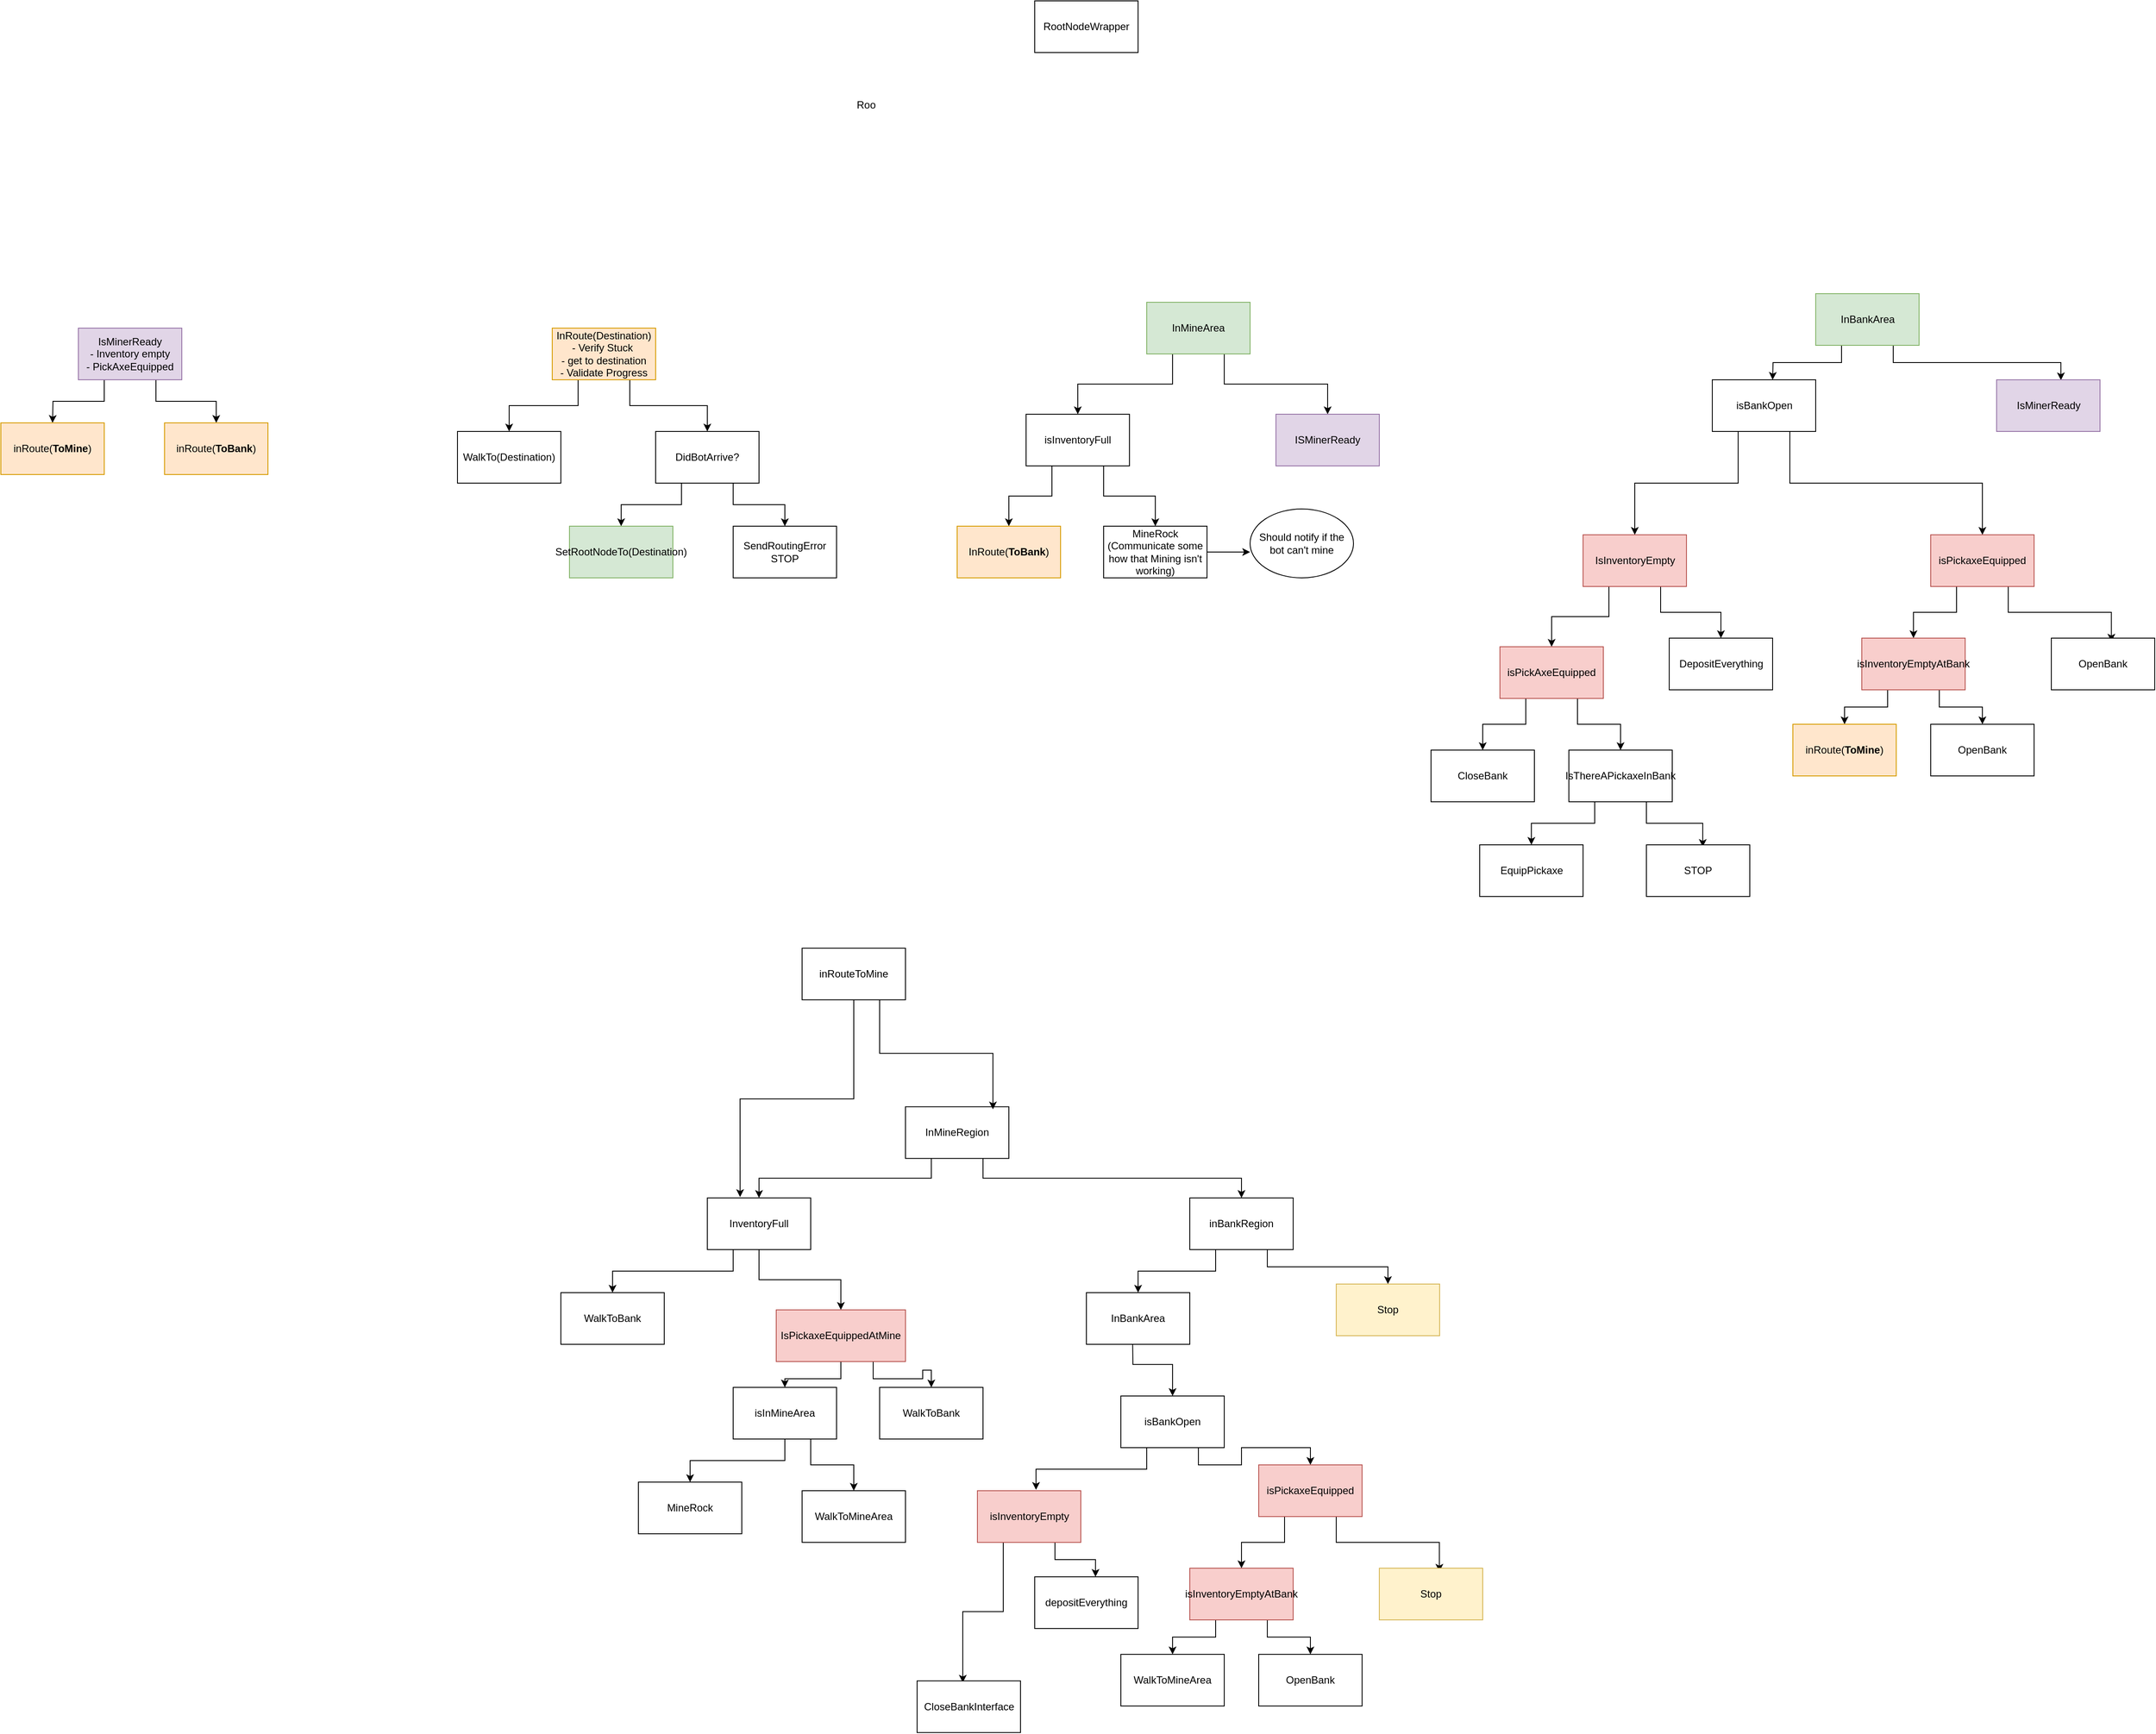 <mxfile version="13.0.3" type="device"><diagram id="C5RBs43oDa-KdzZeNtuy" name="Page-1"><mxGraphModel dx="3085" dy="2145" grid="1" gridSize="10" guides="1" tooltips="1" connect="1" arrows="1" fold="1" page="1" pageScale="1" pageWidth="827" pageHeight="1169" math="0" shadow="0"><root><mxCell id="WIyWlLk6GJQsqaUBKTNV-0"/><mxCell id="WIyWlLk6GJQsqaUBKTNV-1" parent="WIyWlLk6GJQsqaUBKTNV-0"/><mxCell id="Ype2Tg7mLkCZBlsPt6c6-2" style="edgeStyle=orthogonalEdgeStyle;rounded=0;orthogonalLoop=1;jettySize=auto;html=1;entryX=0.5;entryY=0;entryDx=0;entryDy=0;exitX=0.25;exitY=1;exitDx=0;exitDy=0;" parent="WIyWlLk6GJQsqaUBKTNV-1" source="Ype2Tg7mLkCZBlsPt6c6-0" target="Ype2Tg7mLkCZBlsPt6c6-1" edge="1"><mxGeometry relative="1" as="geometry"><mxPoint x="60" y="220" as="sourcePoint"/></mxGeometry></mxCell><mxCell id="Ype2Tg7mLkCZBlsPt6c6-10" style="edgeStyle=orthogonalEdgeStyle;rounded=0;orthogonalLoop=1;jettySize=auto;html=1;exitX=0.75;exitY=1;exitDx=0;exitDy=0;" parent="WIyWlLk6GJQsqaUBKTNV-1" source="Ype2Tg7mLkCZBlsPt6c6-0" target="Ype2Tg7mLkCZBlsPt6c6-9" edge="1"><mxGeometry relative="1" as="geometry"><mxPoint x="-60" y="230" as="sourcePoint"/></mxGeometry></mxCell><mxCell id="Ype2Tg7mLkCZBlsPt6c6-0" value="InMineRegion" style="rounded=0;whiteSpace=wrap;html=1;" parent="WIyWlLk6GJQsqaUBKTNV-1" vertex="1"><mxGeometry x="-160" y="144.17" width="120" height="60" as="geometry"/></mxCell><mxCell id="Ype2Tg7mLkCZBlsPt6c6-4" style="edgeStyle=orthogonalEdgeStyle;rounded=0;orthogonalLoop=1;jettySize=auto;html=1;exitX=0.5;exitY=1;exitDx=0;exitDy=0;entryX=0.5;entryY=0;entryDx=0;entryDy=0;" parent="WIyWlLk6GJQsqaUBKTNV-1" source="Ype2Tg7mLkCZBlsPt6c6-1" target="Ype2Tg7mLkCZBlsPt6c6-3" edge="1"><mxGeometry relative="1" as="geometry"/></mxCell><mxCell id="Ype2Tg7mLkCZBlsPt6c6-18" style="edgeStyle=orthogonalEdgeStyle;rounded=0;orthogonalLoop=1;jettySize=auto;html=1;exitX=0.25;exitY=1;exitDx=0;exitDy=0;entryX=0.5;entryY=0;entryDx=0;entryDy=0;" parent="WIyWlLk6GJQsqaUBKTNV-1" source="Ype2Tg7mLkCZBlsPt6c6-1" target="Ype2Tg7mLkCZBlsPt6c6-17" edge="1"><mxGeometry relative="1" as="geometry"/></mxCell><mxCell id="Ype2Tg7mLkCZBlsPt6c6-1" value="InventoryFull" style="rounded=0;whiteSpace=wrap;html=1;" parent="WIyWlLk6GJQsqaUBKTNV-1" vertex="1"><mxGeometry x="-390" y="250" width="120" height="60" as="geometry"/></mxCell><mxCell id="Ype2Tg7mLkCZBlsPt6c6-8" style="edgeStyle=orthogonalEdgeStyle;rounded=0;orthogonalLoop=1;jettySize=auto;html=1;exitX=0.5;exitY=1;exitDx=0;exitDy=0;entryX=0.5;entryY=0;entryDx=0;entryDy=0;" parent="WIyWlLk6GJQsqaUBKTNV-1" source="Ype2Tg7mLkCZBlsPt6c6-3" target="Ype2Tg7mLkCZBlsPt6c6-7" edge="1"><mxGeometry relative="1" as="geometry"/></mxCell><mxCell id="Ype2Tg7mLkCZBlsPt6c6-16" style="edgeStyle=orthogonalEdgeStyle;rounded=0;orthogonalLoop=1;jettySize=auto;html=1;exitX=0.75;exitY=1;exitDx=0;exitDy=0;entryX=0.5;entryY=0;entryDx=0;entryDy=0;" parent="WIyWlLk6GJQsqaUBKTNV-1" source="Ype2Tg7mLkCZBlsPt6c6-3" target="Ype2Tg7mLkCZBlsPt6c6-15" edge="1"><mxGeometry relative="1" as="geometry"/></mxCell><mxCell id="Ype2Tg7mLkCZBlsPt6c6-3" value="IsPickaxeEquippedAtMine" style="rounded=0;whiteSpace=wrap;html=1;fillColor=#f8cecc;strokeColor=#b85450;" parent="WIyWlLk6GJQsqaUBKTNV-1" vertex="1"><mxGeometry x="-310" y="380" width="150" height="60" as="geometry"/></mxCell><mxCell id="Ype2Tg7mLkCZBlsPt6c6-20" style="edgeStyle=orthogonalEdgeStyle;rounded=0;orthogonalLoop=1;jettySize=auto;html=1;exitX=0.5;exitY=1;exitDx=0;exitDy=0;entryX=0.5;entryY=0;entryDx=0;entryDy=0;" parent="WIyWlLk6GJQsqaUBKTNV-1" source="Ype2Tg7mLkCZBlsPt6c6-7" target="Ype2Tg7mLkCZBlsPt6c6-19" edge="1"><mxGeometry relative="1" as="geometry"/></mxCell><mxCell id="Ype2Tg7mLkCZBlsPt6c6-22" style="edgeStyle=orthogonalEdgeStyle;rounded=0;orthogonalLoop=1;jettySize=auto;html=1;exitX=0.75;exitY=1;exitDx=0;exitDy=0;entryX=0.5;entryY=0;entryDx=0;entryDy=0;" parent="WIyWlLk6GJQsqaUBKTNV-1" source="Ype2Tg7mLkCZBlsPt6c6-7" target="Ype2Tg7mLkCZBlsPt6c6-21" edge="1"><mxGeometry relative="1" as="geometry"/></mxCell><mxCell id="Ype2Tg7mLkCZBlsPt6c6-7" value="isInMineArea" style="rounded=0;whiteSpace=wrap;html=1;" parent="WIyWlLk6GJQsqaUBKTNV-1" vertex="1"><mxGeometry x="-360" y="470" width="120" height="60" as="geometry"/></mxCell><mxCell id="Ype2Tg7mLkCZBlsPt6c6-13" style="edgeStyle=orthogonalEdgeStyle;rounded=0;orthogonalLoop=1;jettySize=auto;html=1;exitX=0.25;exitY=1;exitDx=0;exitDy=0;entryX=0.5;entryY=0;entryDx=0;entryDy=0;" parent="WIyWlLk6GJQsqaUBKTNV-1" source="Ype2Tg7mLkCZBlsPt6c6-9" target="Rw1DG3v9Nga6xq2zGFtu-0" edge="1"><mxGeometry relative="1" as="geometry"/></mxCell><mxCell id="Ype2Tg7mLkCZBlsPt6c6-23" style="edgeStyle=orthogonalEdgeStyle;rounded=0;orthogonalLoop=1;jettySize=auto;html=1;exitX=0.75;exitY=1;exitDx=0;exitDy=0;entryX=0.5;entryY=0;entryDx=0;entryDy=0;" parent="WIyWlLk6GJQsqaUBKTNV-1" source="Ype2Tg7mLkCZBlsPt6c6-9" target="Ype2Tg7mLkCZBlsPt6c6-14" edge="1"><mxGeometry relative="1" as="geometry"/></mxCell><mxCell id="Ype2Tg7mLkCZBlsPt6c6-9" value="inBankRegion" style="rounded=0;whiteSpace=wrap;html=1;" parent="WIyWlLk6GJQsqaUBKTNV-1" vertex="1"><mxGeometry x="170" y="250" width="120" height="60" as="geometry"/></mxCell><mxCell id="Ype2Tg7mLkCZBlsPt6c6-25" style="edgeStyle=orthogonalEdgeStyle;rounded=0;orthogonalLoop=1;jettySize=auto;html=1;exitX=0.75;exitY=1;exitDx=0;exitDy=0;entryX=0.5;entryY=0;entryDx=0;entryDy=0;" parent="WIyWlLk6GJQsqaUBKTNV-1" source="Ype2Tg7mLkCZBlsPt6c6-12" target="Ype2Tg7mLkCZBlsPt6c6-24" edge="1"><mxGeometry relative="1" as="geometry"><mxPoint x="160" y="510" as="sourcePoint"/></mxGeometry></mxCell><mxCell id="Ype2Tg7mLkCZBlsPt6c6-35" style="edgeStyle=orthogonalEdgeStyle;rounded=0;orthogonalLoop=1;jettySize=auto;html=1;exitX=0.25;exitY=1;exitDx=0;exitDy=0;entryX=0.567;entryY=-0.017;entryDx=0;entryDy=0;entryPerimeter=0;" parent="WIyWlLk6GJQsqaUBKTNV-1" source="Ype2Tg7mLkCZBlsPt6c6-12" target="Ype2Tg7mLkCZBlsPt6c6-34" edge="1"><mxGeometry relative="1" as="geometry"/></mxCell><mxCell id="Ype2Tg7mLkCZBlsPt6c6-12" value="isBankOpen" style="rounded=0;whiteSpace=wrap;html=1;" parent="WIyWlLk6GJQsqaUBKTNV-1" vertex="1"><mxGeometry x="90" y="480" width="120" height="60" as="geometry"/></mxCell><mxCell id="Ype2Tg7mLkCZBlsPt6c6-14" value="Stop" style="rounded=0;whiteSpace=wrap;html=1;fillColor=#fff2cc;strokeColor=#d6b656;" parent="WIyWlLk6GJQsqaUBKTNV-1" vertex="1"><mxGeometry x="340" y="350" width="120" height="60" as="geometry"/></mxCell><mxCell id="Ype2Tg7mLkCZBlsPt6c6-15" value="WalkToBank" style="rounded=0;whiteSpace=wrap;html=1;" parent="WIyWlLk6GJQsqaUBKTNV-1" vertex="1"><mxGeometry x="-190" y="470" width="120" height="60" as="geometry"/></mxCell><mxCell id="Ype2Tg7mLkCZBlsPt6c6-17" value="WalkToBank" style="rounded=0;whiteSpace=wrap;html=1;" parent="WIyWlLk6GJQsqaUBKTNV-1" vertex="1"><mxGeometry x="-560" y="360" width="120" height="60" as="geometry"/></mxCell><mxCell id="Ype2Tg7mLkCZBlsPt6c6-19" value="MineRock" style="rounded=0;whiteSpace=wrap;html=1;" parent="WIyWlLk6GJQsqaUBKTNV-1" vertex="1"><mxGeometry x="-470" y="580" width="120" height="60" as="geometry"/></mxCell><mxCell id="Ype2Tg7mLkCZBlsPt6c6-21" value="WalkToMineArea" style="rounded=0;whiteSpace=wrap;html=1;" parent="WIyWlLk6GJQsqaUBKTNV-1" vertex="1"><mxGeometry x="-280" y="590" width="120" height="60" as="geometry"/></mxCell><mxCell id="Ype2Tg7mLkCZBlsPt6c6-27" style="edgeStyle=orthogonalEdgeStyle;rounded=0;orthogonalLoop=1;jettySize=auto;html=1;exitX=0.75;exitY=1;exitDx=0;exitDy=0;entryX=0.581;entryY=0.067;entryDx=0;entryDy=0;entryPerimeter=0;" parent="WIyWlLk6GJQsqaUBKTNV-1" source="Ype2Tg7mLkCZBlsPt6c6-24" target="Ype2Tg7mLkCZBlsPt6c6-26" edge="1"><mxGeometry relative="1" as="geometry"><mxPoint x="450" y="680" as="targetPoint"/></mxGeometry></mxCell><mxCell id="Ype2Tg7mLkCZBlsPt6c6-29" style="edgeStyle=orthogonalEdgeStyle;rounded=0;orthogonalLoop=1;jettySize=auto;html=1;exitX=0.25;exitY=1;exitDx=0;exitDy=0;entryX=0.5;entryY=0;entryDx=0;entryDy=0;" parent="WIyWlLk6GJQsqaUBKTNV-1" source="Ype2Tg7mLkCZBlsPt6c6-24" target="Ype2Tg7mLkCZBlsPt6c6-28" edge="1"><mxGeometry relative="1" as="geometry"/></mxCell><mxCell id="Ype2Tg7mLkCZBlsPt6c6-24" value="isPickaxeEquipped" style="rounded=0;whiteSpace=wrap;html=1;fillColor=#f8cecc;strokeColor=#b85450;" parent="WIyWlLk6GJQsqaUBKTNV-1" vertex="1"><mxGeometry x="250" y="560" width="120" height="60" as="geometry"/></mxCell><mxCell id="Ype2Tg7mLkCZBlsPt6c6-26" value="Stop" style="rounded=0;whiteSpace=wrap;html=1;fillColor=#fff2cc;strokeColor=#d6b656;" parent="WIyWlLk6GJQsqaUBKTNV-1" vertex="1"><mxGeometry x="390" y="680" width="120" height="60" as="geometry"/></mxCell><mxCell id="Ype2Tg7mLkCZBlsPt6c6-32" style="edgeStyle=orthogonalEdgeStyle;rounded=0;orthogonalLoop=1;jettySize=auto;html=1;exitX=0.25;exitY=1;exitDx=0;exitDy=0;entryX=0.5;entryY=0;entryDx=0;entryDy=0;" parent="WIyWlLk6GJQsqaUBKTNV-1" source="Ype2Tg7mLkCZBlsPt6c6-28" target="Ype2Tg7mLkCZBlsPt6c6-31" edge="1"><mxGeometry relative="1" as="geometry"/></mxCell><mxCell id="Ype2Tg7mLkCZBlsPt6c6-33" style="edgeStyle=orthogonalEdgeStyle;rounded=0;orthogonalLoop=1;jettySize=auto;html=1;exitX=0.75;exitY=1;exitDx=0;exitDy=0;entryX=0.5;entryY=0;entryDx=0;entryDy=0;" parent="WIyWlLk6GJQsqaUBKTNV-1" source="Ype2Tg7mLkCZBlsPt6c6-28" target="Ype2Tg7mLkCZBlsPt6c6-30" edge="1"><mxGeometry relative="1" as="geometry"/></mxCell><mxCell id="Ype2Tg7mLkCZBlsPt6c6-28" value="isInventoryEmptyAtBank" style="rounded=0;whiteSpace=wrap;html=1;fillColor=#f8cecc;strokeColor=#b85450;" parent="WIyWlLk6GJQsqaUBKTNV-1" vertex="1"><mxGeometry x="170" y="680" width="120" height="60" as="geometry"/></mxCell><mxCell id="Ype2Tg7mLkCZBlsPt6c6-30" value="OpenBank" style="rounded=0;whiteSpace=wrap;html=1;" parent="WIyWlLk6GJQsqaUBKTNV-1" vertex="1"><mxGeometry x="250" y="780" width="120" height="60" as="geometry"/></mxCell><mxCell id="Ype2Tg7mLkCZBlsPt6c6-31" value="WalkToMineArea" style="rounded=0;whiteSpace=wrap;html=1;" parent="WIyWlLk6GJQsqaUBKTNV-1" vertex="1"><mxGeometry x="90" y="780" width="120" height="60" as="geometry"/></mxCell><mxCell id="Ype2Tg7mLkCZBlsPt6c6-38" style="edgeStyle=orthogonalEdgeStyle;rounded=0;orthogonalLoop=1;jettySize=auto;html=1;exitX=0.75;exitY=1;exitDx=0;exitDy=0;entryX=0.588;entryY=0;entryDx=0;entryDy=0;entryPerimeter=0;" parent="WIyWlLk6GJQsqaUBKTNV-1" source="Ype2Tg7mLkCZBlsPt6c6-34" target="Ype2Tg7mLkCZBlsPt6c6-36" edge="1"><mxGeometry relative="1" as="geometry"/></mxCell><mxCell id="Ype2Tg7mLkCZBlsPt6c6-39" style="edgeStyle=orthogonalEdgeStyle;rounded=0;orthogonalLoop=1;jettySize=auto;html=1;entryX=0.442;entryY=0.033;entryDx=0;entryDy=0;entryPerimeter=0;exitX=0.25;exitY=1;exitDx=0;exitDy=0;" parent="WIyWlLk6GJQsqaUBKTNV-1" source="Ype2Tg7mLkCZBlsPt6c6-34" target="Ype2Tg7mLkCZBlsPt6c6-37" edge="1"><mxGeometry relative="1" as="geometry"><mxPoint x="-76.5" y="805.83" as="targetPoint"/><mxPoint x="13.5" y="765.83" as="sourcePoint"/></mxGeometry></mxCell><mxCell id="Ype2Tg7mLkCZBlsPt6c6-34" value="isInventoryEmpty" style="rounded=0;whiteSpace=wrap;html=1;fillColor=#f8cecc;strokeColor=#b85450;" parent="WIyWlLk6GJQsqaUBKTNV-1" vertex="1"><mxGeometry x="-76.5" y="590" width="120" height="60" as="geometry"/></mxCell><mxCell id="Ype2Tg7mLkCZBlsPt6c6-36" value="depositEverything" style="rounded=0;whiteSpace=wrap;html=1;" parent="WIyWlLk6GJQsqaUBKTNV-1" vertex="1"><mxGeometry x="-10" y="690" width="120" height="60" as="geometry"/></mxCell><mxCell id="Ype2Tg7mLkCZBlsPt6c6-37" value="CloseBankInterface" style="rounded=0;whiteSpace=wrap;html=1;" parent="WIyWlLk6GJQsqaUBKTNV-1" vertex="1"><mxGeometry x="-146.5" y="810.83" width="120" height="60" as="geometry"/></mxCell><mxCell id="Ype2Tg7mLkCZBlsPt6c6-40" style="edgeStyle=orthogonalEdgeStyle;rounded=0;orthogonalLoop=1;jettySize=auto;html=1;exitX=0.5;exitY=1;exitDx=0;exitDy=0;" parent="WIyWlLk6GJQsqaUBKTNV-1" source="Ype2Tg7mLkCZBlsPt6c6-30" target="Ype2Tg7mLkCZBlsPt6c6-30" edge="1"><mxGeometry relative="1" as="geometry"/></mxCell><mxCell id="Rw1DG3v9Nga6xq2zGFtu-1" style="edgeStyle=orthogonalEdgeStyle;rounded=0;orthogonalLoop=1;jettySize=auto;html=1;entryX=0.5;entryY=0;entryDx=0;entryDy=0;" edge="1" parent="WIyWlLk6GJQsqaUBKTNV-1" target="Ype2Tg7mLkCZBlsPt6c6-12"><mxGeometry relative="1" as="geometry"><mxPoint x="103.5" y="405.83" as="sourcePoint"/></mxGeometry></mxCell><mxCell id="Rw1DG3v9Nga6xq2zGFtu-0" value="InBankArea" style="rounded=0;whiteSpace=wrap;html=1;" vertex="1" parent="WIyWlLk6GJQsqaUBKTNV-1"><mxGeometry x="50" y="360" width="120" height="60" as="geometry"/></mxCell><mxCell id="Rw1DG3v9Nga6xq2zGFtu-3" style="edgeStyle=orthogonalEdgeStyle;rounded=0;orthogonalLoop=1;jettySize=auto;html=1;exitX=0.5;exitY=1;exitDx=0;exitDy=0;entryX=0.317;entryY=-0.017;entryDx=0;entryDy=0;entryPerimeter=0;" edge="1" parent="WIyWlLk6GJQsqaUBKTNV-1" source="Rw1DG3v9Nga6xq2zGFtu-2" target="Ype2Tg7mLkCZBlsPt6c6-1"><mxGeometry relative="1" as="geometry"/></mxCell><mxCell id="Rw1DG3v9Nga6xq2zGFtu-5" style="edgeStyle=orthogonalEdgeStyle;rounded=0;orthogonalLoop=1;jettySize=auto;html=1;exitX=0.75;exitY=1;exitDx=0;exitDy=0;entryX=0.846;entryY=0.05;entryDx=0;entryDy=0;entryPerimeter=0;" edge="1" parent="WIyWlLk6GJQsqaUBKTNV-1" source="Rw1DG3v9Nga6xq2zGFtu-2" target="Ype2Tg7mLkCZBlsPt6c6-0"><mxGeometry relative="1" as="geometry"/></mxCell><mxCell id="Rw1DG3v9Nga6xq2zGFtu-2" value="inRouteToMine&lt;br&gt;" style="rounded=0;whiteSpace=wrap;html=1;" vertex="1" parent="WIyWlLk6GJQsqaUBKTNV-1"><mxGeometry x="-280" y="-40" width="120" height="60" as="geometry"/></mxCell><mxCell id="Rw1DG3v9Nga6xq2zGFtu-11" style="edgeStyle=orthogonalEdgeStyle;rounded=0;orthogonalLoop=1;jettySize=auto;html=1;exitX=0.25;exitY=1;exitDx=0;exitDy=0;entryX=0.5;entryY=0;entryDx=0;entryDy=0;" edge="1" parent="WIyWlLk6GJQsqaUBKTNV-1" source="Rw1DG3v9Nga6xq2zGFtu-6" target="Rw1DG3v9Nga6xq2zGFtu-10"><mxGeometry relative="1" as="geometry"/></mxCell><mxCell id="Rw1DG3v9Nga6xq2zGFtu-13" style="edgeStyle=orthogonalEdgeStyle;rounded=0;orthogonalLoop=1;jettySize=auto;html=1;exitX=0.75;exitY=1;exitDx=0;exitDy=0;entryX=0.5;entryY=0;entryDx=0;entryDy=0;" edge="1" parent="WIyWlLk6GJQsqaUBKTNV-1" source="Rw1DG3v9Nga6xq2zGFtu-6" target="Rw1DG3v9Nga6xq2zGFtu-12"><mxGeometry relative="1" as="geometry"/></mxCell><mxCell id="Rw1DG3v9Nga6xq2zGFtu-6" value="InRoute(Destination)&lt;br&gt;- Verify Stuck&amp;nbsp;&lt;br&gt;- get to destination&lt;br&gt;- Validate Progress" style="rounded=0;whiteSpace=wrap;html=1;fillColor=#ffe6cc;strokeColor=#d79b00;" vertex="1" parent="WIyWlLk6GJQsqaUBKTNV-1"><mxGeometry x="-570" y="-760" width="120" height="60" as="geometry"/></mxCell><mxCell id="Rw1DG3v9Nga6xq2zGFtu-19" style="edgeStyle=orthogonalEdgeStyle;rounded=0;orthogonalLoop=1;jettySize=auto;html=1;exitX=0.25;exitY=1;exitDx=0;exitDy=0;entryX=0.5;entryY=0;entryDx=0;entryDy=0;" edge="1" parent="WIyWlLk6GJQsqaUBKTNV-1" source="Rw1DG3v9Nga6xq2zGFtu-8" target="Rw1DG3v9Nga6xq2zGFtu-20"><mxGeometry relative="1" as="geometry"><mxPoint x="60" y="-670" as="targetPoint"/></mxGeometry></mxCell><mxCell id="Rw1DG3v9Nga6xq2zGFtu-28" style="edgeStyle=orthogonalEdgeStyle;rounded=0;orthogonalLoop=1;jettySize=auto;html=1;exitX=0.75;exitY=1;exitDx=0;exitDy=0;entryX=0.5;entryY=0;entryDx=0;entryDy=0;" edge="1" parent="WIyWlLk6GJQsqaUBKTNV-1" source="Rw1DG3v9Nga6xq2zGFtu-8" target="Rw1DG3v9Nga6xq2zGFtu-29"><mxGeometry relative="1" as="geometry"><mxPoint x="330" y="-680" as="targetPoint"/></mxGeometry></mxCell><mxCell id="Rw1DG3v9Nga6xq2zGFtu-8" value="InMineArea" style="rounded=0;whiteSpace=wrap;html=1;fillColor=#d5e8d4;strokeColor=#82b366;" vertex="1" parent="WIyWlLk6GJQsqaUBKTNV-1"><mxGeometry x="120" y="-790" width="120" height="60" as="geometry"/></mxCell><mxCell id="Rw1DG3v9Nga6xq2zGFtu-30" style="edgeStyle=orthogonalEdgeStyle;rounded=0;orthogonalLoop=1;jettySize=auto;html=1;exitX=0.25;exitY=1;exitDx=0;exitDy=0;" edge="1" parent="WIyWlLk6GJQsqaUBKTNV-1" source="Rw1DG3v9Nga6xq2zGFtu-9"><mxGeometry relative="1" as="geometry"><mxPoint x="846.5" y="-700" as="targetPoint"/></mxGeometry></mxCell><mxCell id="Rw1DG3v9Nga6xq2zGFtu-34" style="edgeStyle=orthogonalEdgeStyle;rounded=0;orthogonalLoop=1;jettySize=auto;html=1;exitX=0.75;exitY=1;exitDx=0;exitDy=0;entryX=0.622;entryY=0.009;entryDx=0;entryDy=0;entryPerimeter=0;" edge="1" parent="WIyWlLk6GJQsqaUBKTNV-1" source="Rw1DG3v9Nga6xq2zGFtu-9" target="Rw1DG3v9Nga6xq2zGFtu-33"><mxGeometry relative="1" as="geometry"/></mxCell><mxCell id="Rw1DG3v9Nga6xq2zGFtu-9" value="InBankArea" style="rounded=0;whiteSpace=wrap;html=1;fillColor=#d5e8d4;strokeColor=#82b366;" vertex="1" parent="WIyWlLk6GJQsqaUBKTNV-1"><mxGeometry x="896.5" y="-800" width="120" height="60" as="geometry"/></mxCell><mxCell id="Rw1DG3v9Nga6xq2zGFtu-10" value="WalkTo(Destination)" style="rounded=0;whiteSpace=wrap;html=1;" vertex="1" parent="WIyWlLk6GJQsqaUBKTNV-1"><mxGeometry x="-680" y="-640" width="120" height="60" as="geometry"/></mxCell><mxCell id="Rw1DG3v9Nga6xq2zGFtu-15" style="edgeStyle=orthogonalEdgeStyle;rounded=0;orthogonalLoop=1;jettySize=auto;html=1;exitX=0.75;exitY=1;exitDx=0;exitDy=0;entryX=0.5;entryY=0;entryDx=0;entryDy=0;" edge="1" parent="WIyWlLk6GJQsqaUBKTNV-1" source="Rw1DG3v9Nga6xq2zGFtu-12" target="Rw1DG3v9Nga6xq2zGFtu-14"><mxGeometry relative="1" as="geometry"/></mxCell><mxCell id="Rw1DG3v9Nga6xq2zGFtu-17" style="edgeStyle=orthogonalEdgeStyle;rounded=0;orthogonalLoop=1;jettySize=auto;html=1;exitX=0.25;exitY=1;exitDx=0;exitDy=0;entryX=0.5;entryY=0;entryDx=0;entryDy=0;" edge="1" parent="WIyWlLk6GJQsqaUBKTNV-1" source="Rw1DG3v9Nga6xq2zGFtu-12" target="Rw1DG3v9Nga6xq2zGFtu-16"><mxGeometry relative="1" as="geometry"/></mxCell><mxCell id="Rw1DG3v9Nga6xq2zGFtu-12" value="DidBotArrive?" style="rounded=0;whiteSpace=wrap;html=1;" vertex="1" parent="WIyWlLk6GJQsqaUBKTNV-1"><mxGeometry x="-450" y="-640" width="120" height="60" as="geometry"/></mxCell><mxCell id="Rw1DG3v9Nga6xq2zGFtu-14" value="SendRoutingError&lt;br&gt;STOP" style="rounded=0;whiteSpace=wrap;html=1;" vertex="1" parent="WIyWlLk6GJQsqaUBKTNV-1"><mxGeometry x="-360" y="-530" width="120" height="60" as="geometry"/></mxCell><mxCell id="Rw1DG3v9Nga6xq2zGFtu-16" value="SetRootNodeTo(Destination)" style="rounded=0;whiteSpace=wrap;html=1;fillColor=#d5e8d4;strokeColor=#82b366;" vertex="1" parent="WIyWlLk6GJQsqaUBKTNV-1"><mxGeometry x="-550" y="-530" width="120" height="60" as="geometry"/></mxCell><mxCell id="Rw1DG3v9Nga6xq2zGFtu-23" style="edgeStyle=orthogonalEdgeStyle;rounded=0;orthogonalLoop=1;jettySize=auto;html=1;exitX=0.25;exitY=1;exitDx=0;exitDy=0;entryX=0.5;entryY=0;entryDx=0;entryDy=0;" edge="1" parent="WIyWlLk6GJQsqaUBKTNV-1" source="Rw1DG3v9Nga6xq2zGFtu-20" target="Rw1DG3v9Nga6xq2zGFtu-22"><mxGeometry relative="1" as="geometry"/></mxCell><mxCell id="Rw1DG3v9Nga6xq2zGFtu-20" value="isInventoryFull" style="rounded=0;whiteSpace=wrap;html=1;" vertex="1" parent="WIyWlLk6GJQsqaUBKTNV-1"><mxGeometry x="-20" y="-660" width="120" height="60" as="geometry"/></mxCell><mxCell id="Rw1DG3v9Nga6xq2zGFtu-22" value="InRoute(&lt;b&gt;ToBank&lt;/b&gt;)" style="rounded=0;whiteSpace=wrap;html=1;fillColor=#ffe6cc;strokeColor=#d79b00;" vertex="1" parent="WIyWlLk6GJQsqaUBKTNV-1"><mxGeometry x="-100" y="-530" width="120" height="60" as="geometry"/></mxCell><mxCell id="Rw1DG3v9Nga6xq2zGFtu-65" style="edgeStyle=orthogonalEdgeStyle;rounded=0;orthogonalLoop=1;jettySize=auto;html=1;exitX=0.75;exitY=1;exitDx=0;exitDy=0;entryX=0.5;entryY=0;entryDx=0;entryDy=0;" edge="1" parent="WIyWlLk6GJQsqaUBKTNV-1" source="Rw1DG3v9Nga6xq2zGFtu-20" target="Rw1DG3v9Nga6xq2zGFtu-64"><mxGeometry relative="1" as="geometry"><mxPoint x="223.5" y="-470" as="sourcePoint"/></mxGeometry></mxCell><mxCell id="Rw1DG3v9Nga6xq2zGFtu-29" value="ISMinerReady" style="rounded=0;whiteSpace=wrap;html=1;fillColor=#e1d5e7;strokeColor=#9673a6;" vertex="1" parent="WIyWlLk6GJQsqaUBKTNV-1"><mxGeometry x="270" y="-660" width="120" height="60" as="geometry"/></mxCell><mxCell id="Rw1DG3v9Nga6xq2zGFtu-46" style="edgeStyle=orthogonalEdgeStyle;rounded=0;orthogonalLoop=1;jettySize=auto;html=1;exitX=0.75;exitY=1;exitDx=0;exitDy=0;entryX=0.5;entryY=0;entryDx=0;entryDy=0;" edge="1" parent="WIyWlLk6GJQsqaUBKTNV-1" source="Rw1DG3v9Nga6xq2zGFtu-31" target="Rw1DG3v9Nga6xq2zGFtu-38"><mxGeometry relative="1" as="geometry"/></mxCell><mxCell id="Rw1DG3v9Nga6xq2zGFtu-48" style="edgeStyle=orthogonalEdgeStyle;rounded=0;orthogonalLoop=1;jettySize=auto;html=1;exitX=0.25;exitY=1;exitDx=0;exitDy=0;entryX=0.5;entryY=0;entryDx=0;entryDy=0;" edge="1" parent="WIyWlLk6GJQsqaUBKTNV-1" source="Rw1DG3v9Nga6xq2zGFtu-31" target="Rw1DG3v9Nga6xq2zGFtu-47"><mxGeometry relative="1" as="geometry"/></mxCell><mxCell id="Rw1DG3v9Nga6xq2zGFtu-31" value="isBankOpen" style="rounded=0;whiteSpace=wrap;html=1;" vertex="1" parent="WIyWlLk6GJQsqaUBKTNV-1"><mxGeometry x="776.5" y="-700" width="120" height="60" as="geometry"/></mxCell><mxCell id="Rw1DG3v9Nga6xq2zGFtu-33" value="IsMinerReady" style="rounded=0;whiteSpace=wrap;html=1;fillColor=#e1d5e7;strokeColor=#9673a6;" vertex="1" parent="WIyWlLk6GJQsqaUBKTNV-1"><mxGeometry x="1106.5" y="-700" width="120" height="60" as="geometry"/></mxCell><mxCell id="Rw1DG3v9Nga6xq2zGFtu-36" style="edgeStyle=orthogonalEdgeStyle;rounded=0;orthogonalLoop=1;jettySize=auto;html=1;exitX=0.75;exitY=1;exitDx=0;exitDy=0;entryX=0.581;entryY=0.067;entryDx=0;entryDy=0;entryPerimeter=0;" edge="1" parent="WIyWlLk6GJQsqaUBKTNV-1" source="Rw1DG3v9Nga6xq2zGFtu-38" target="Rw1DG3v9Nga6xq2zGFtu-39"><mxGeometry relative="1" as="geometry"><mxPoint x="1230" y="-400" as="targetPoint"/></mxGeometry></mxCell><mxCell id="Rw1DG3v9Nga6xq2zGFtu-37" style="edgeStyle=orthogonalEdgeStyle;rounded=0;orthogonalLoop=1;jettySize=auto;html=1;exitX=0.25;exitY=1;exitDx=0;exitDy=0;entryX=0.5;entryY=0;entryDx=0;entryDy=0;" edge="1" parent="WIyWlLk6GJQsqaUBKTNV-1" source="Rw1DG3v9Nga6xq2zGFtu-38" target="Rw1DG3v9Nga6xq2zGFtu-42"><mxGeometry relative="1" as="geometry"/></mxCell><mxCell id="Rw1DG3v9Nga6xq2zGFtu-38" value="isPickaxeEquipped" style="rounded=0;whiteSpace=wrap;html=1;fillColor=#f8cecc;strokeColor=#b85450;" vertex="1" parent="WIyWlLk6GJQsqaUBKTNV-1"><mxGeometry x="1030" y="-520" width="120" height="60" as="geometry"/></mxCell><mxCell id="Rw1DG3v9Nga6xq2zGFtu-39" value="OpenBank" style="rounded=0;whiteSpace=wrap;html=1;" vertex="1" parent="WIyWlLk6GJQsqaUBKTNV-1"><mxGeometry x="1170" y="-400" width="120" height="60" as="geometry"/></mxCell><mxCell id="Rw1DG3v9Nga6xq2zGFtu-40" style="edgeStyle=orthogonalEdgeStyle;rounded=0;orthogonalLoop=1;jettySize=auto;html=1;exitX=0.25;exitY=1;exitDx=0;exitDy=0;entryX=0.5;entryY=0;entryDx=0;entryDy=0;" edge="1" parent="WIyWlLk6GJQsqaUBKTNV-1" source="Rw1DG3v9Nga6xq2zGFtu-42" target="Rw1DG3v9Nga6xq2zGFtu-44"><mxGeometry relative="1" as="geometry"/></mxCell><mxCell id="Rw1DG3v9Nga6xq2zGFtu-41" style="edgeStyle=orthogonalEdgeStyle;rounded=0;orthogonalLoop=1;jettySize=auto;html=1;exitX=0.75;exitY=1;exitDx=0;exitDy=0;entryX=0.5;entryY=0;entryDx=0;entryDy=0;" edge="1" parent="WIyWlLk6GJQsqaUBKTNV-1" source="Rw1DG3v9Nga6xq2zGFtu-42" target="Rw1DG3v9Nga6xq2zGFtu-43"><mxGeometry relative="1" as="geometry"/></mxCell><mxCell id="Rw1DG3v9Nga6xq2zGFtu-42" value="isInventoryEmptyAtBank" style="rounded=0;whiteSpace=wrap;html=1;fillColor=#f8cecc;strokeColor=#b85450;" vertex="1" parent="WIyWlLk6GJQsqaUBKTNV-1"><mxGeometry x="950" y="-400" width="120" height="60" as="geometry"/></mxCell><mxCell id="Rw1DG3v9Nga6xq2zGFtu-43" value="OpenBank" style="rounded=0;whiteSpace=wrap;html=1;" vertex="1" parent="WIyWlLk6GJQsqaUBKTNV-1"><mxGeometry x="1030" y="-300" width="120" height="60" as="geometry"/></mxCell><mxCell id="Rw1DG3v9Nga6xq2zGFtu-44" value="inRoute(&lt;b&gt;ToMine&lt;/b&gt;)" style="rounded=0;whiteSpace=wrap;html=1;fillColor=#ffe6cc;strokeColor=#d79b00;" vertex="1" parent="WIyWlLk6GJQsqaUBKTNV-1"><mxGeometry x="870" y="-300" width="120" height="60" as="geometry"/></mxCell><mxCell id="Rw1DG3v9Nga6xq2zGFtu-45" style="edgeStyle=orthogonalEdgeStyle;rounded=0;orthogonalLoop=1;jettySize=auto;html=1;exitX=0.5;exitY=1;exitDx=0;exitDy=0;" edge="1" parent="WIyWlLk6GJQsqaUBKTNV-1" source="Rw1DG3v9Nga6xq2zGFtu-43" target="Rw1DG3v9Nga6xq2zGFtu-43"><mxGeometry relative="1" as="geometry"/></mxCell><mxCell id="Rw1DG3v9Nga6xq2zGFtu-52" style="edgeStyle=orthogonalEdgeStyle;rounded=0;orthogonalLoop=1;jettySize=auto;html=1;exitX=0.25;exitY=1;exitDx=0;exitDy=0;entryX=0.5;entryY=0;entryDx=0;entryDy=0;" edge="1" parent="WIyWlLk6GJQsqaUBKTNV-1" source="Rw1DG3v9Nga6xq2zGFtu-47" target="Rw1DG3v9Nga6xq2zGFtu-67"><mxGeometry relative="1" as="geometry"/></mxCell><mxCell id="Rw1DG3v9Nga6xq2zGFtu-54" style="edgeStyle=orthogonalEdgeStyle;rounded=0;orthogonalLoop=1;jettySize=auto;html=1;exitX=0.75;exitY=1;exitDx=0;exitDy=0;entryX=0.5;entryY=0;entryDx=0;entryDy=0;" edge="1" parent="WIyWlLk6GJQsqaUBKTNV-1" source="Rw1DG3v9Nga6xq2zGFtu-47" target="Rw1DG3v9Nga6xq2zGFtu-53"><mxGeometry relative="1" as="geometry"/></mxCell><mxCell id="Rw1DG3v9Nga6xq2zGFtu-47" value="IsInventoryEmpty" style="rounded=0;whiteSpace=wrap;html=1;fillColor=#f8cecc;strokeColor=#b85450;" vertex="1" parent="WIyWlLk6GJQsqaUBKTNV-1"><mxGeometry x="626.5" y="-520" width="120" height="60" as="geometry"/></mxCell><mxCell id="Rw1DG3v9Nga6xq2zGFtu-51" value="CloseBank" style="rounded=0;whiteSpace=wrap;html=1;" vertex="1" parent="WIyWlLk6GJQsqaUBKTNV-1"><mxGeometry x="450" y="-270" width="120" height="60" as="geometry"/></mxCell><mxCell id="Rw1DG3v9Nga6xq2zGFtu-53" value="DepositEverything" style="rounded=0;whiteSpace=wrap;html=1;" vertex="1" parent="WIyWlLk6GJQsqaUBKTNV-1"><mxGeometry x="726.5" y="-400" width="120" height="60" as="geometry"/></mxCell><mxCell id="Rw1DG3v9Nga6xq2zGFtu-57" style="edgeStyle=orthogonalEdgeStyle;rounded=0;orthogonalLoop=1;jettySize=auto;html=1;exitX=0.25;exitY=1;exitDx=0;exitDy=0;" edge="1" parent="WIyWlLk6GJQsqaUBKTNV-1" source="Rw1DG3v9Nga6xq2zGFtu-56"><mxGeometry relative="1" as="geometry"><mxPoint x="-1150" y="-650" as="targetPoint"/></mxGeometry></mxCell><mxCell id="Rw1DG3v9Nga6xq2zGFtu-60" style="edgeStyle=orthogonalEdgeStyle;rounded=0;orthogonalLoop=1;jettySize=auto;html=1;exitX=0.75;exitY=1;exitDx=0;exitDy=0;entryX=0.5;entryY=0;entryDx=0;entryDy=0;" edge="1" parent="WIyWlLk6GJQsqaUBKTNV-1" source="Rw1DG3v9Nga6xq2zGFtu-56" target="Rw1DG3v9Nga6xq2zGFtu-59"><mxGeometry relative="1" as="geometry"/></mxCell><mxCell id="Rw1DG3v9Nga6xq2zGFtu-56" value="IsMinerReady&lt;br&gt;- Inventory empty&lt;br&gt;- PickAxeEquipped" style="rounded=0;whiteSpace=wrap;html=1;fillColor=#e1d5e7;strokeColor=#9673a6;" vertex="1" parent="WIyWlLk6GJQsqaUBKTNV-1"><mxGeometry x="-1120" y="-760" width="120" height="60" as="geometry"/></mxCell><mxCell id="Rw1DG3v9Nga6xq2zGFtu-58" value="inRoute(&lt;b&gt;ToMine&lt;/b&gt;)" style="rounded=0;whiteSpace=wrap;html=1;fillColor=#ffe6cc;strokeColor=#d79b00;" vertex="1" parent="WIyWlLk6GJQsqaUBKTNV-1"><mxGeometry x="-1210" y="-650" width="120" height="60" as="geometry"/></mxCell><mxCell id="Rw1DG3v9Nga6xq2zGFtu-59" value="inRoute(&lt;b&gt;ToBank&lt;/b&gt;)" style="rounded=0;whiteSpace=wrap;html=1;fillColor=#ffe6cc;strokeColor=#d79b00;" vertex="1" parent="WIyWlLk6GJQsqaUBKTNV-1"><mxGeometry x="-1020" y="-650" width="120" height="60" as="geometry"/></mxCell><mxCell id="Rw1DG3v9Nga6xq2zGFtu-89" style="edgeStyle=orthogonalEdgeStyle;rounded=0;orthogonalLoop=1;jettySize=auto;html=1;exitX=1;exitY=0.5;exitDx=0;exitDy=0;" edge="1" parent="WIyWlLk6GJQsqaUBKTNV-1" source="Rw1DG3v9Nga6xq2zGFtu-64"><mxGeometry relative="1" as="geometry"><mxPoint x="240" y="-500" as="targetPoint"/></mxGeometry></mxCell><mxCell id="Rw1DG3v9Nga6xq2zGFtu-64" value="MineRock&lt;br&gt;(Communicate some how that Mining isn't working)" style="rounded=0;whiteSpace=wrap;html=1;" vertex="1" parent="WIyWlLk6GJQsqaUBKTNV-1"><mxGeometry x="70" y="-530" width="120" height="60" as="geometry"/></mxCell><mxCell id="Rw1DG3v9Nga6xq2zGFtu-69" style="edgeStyle=orthogonalEdgeStyle;rounded=0;orthogonalLoop=1;jettySize=auto;html=1;exitX=0.25;exitY=1;exitDx=0;exitDy=0;entryX=0.5;entryY=0;entryDx=0;entryDy=0;" edge="1" parent="WIyWlLk6GJQsqaUBKTNV-1" source="Rw1DG3v9Nga6xq2zGFtu-67" target="Rw1DG3v9Nga6xq2zGFtu-51"><mxGeometry relative="1" as="geometry"/></mxCell><mxCell id="Rw1DG3v9Nga6xq2zGFtu-71" style="edgeStyle=orthogonalEdgeStyle;rounded=0;orthogonalLoop=1;jettySize=auto;html=1;exitX=0.75;exitY=1;exitDx=0;exitDy=0;entryX=0.5;entryY=0;entryDx=0;entryDy=0;" edge="1" parent="WIyWlLk6GJQsqaUBKTNV-1" source="Rw1DG3v9Nga6xq2zGFtu-67" target="Rw1DG3v9Nga6xq2zGFtu-70"><mxGeometry relative="1" as="geometry"/></mxCell><mxCell id="Rw1DG3v9Nga6xq2zGFtu-67" value="isPickAxeEquipped" style="rounded=0;whiteSpace=wrap;html=1;fillColor=#f8cecc;strokeColor=#b85450;" vertex="1" parent="WIyWlLk6GJQsqaUBKTNV-1"><mxGeometry x="530" y="-390" width="120" height="60" as="geometry"/></mxCell><mxCell id="Rw1DG3v9Nga6xq2zGFtu-73" style="edgeStyle=orthogonalEdgeStyle;rounded=0;orthogonalLoop=1;jettySize=auto;html=1;exitX=0.75;exitY=1;exitDx=0;exitDy=0;entryX=0.545;entryY=0.04;entryDx=0;entryDy=0;entryPerimeter=0;" edge="1" parent="WIyWlLk6GJQsqaUBKTNV-1" source="Rw1DG3v9Nga6xq2zGFtu-70" target="Rw1DG3v9Nga6xq2zGFtu-72"><mxGeometry relative="1" as="geometry"/></mxCell><mxCell id="Rw1DG3v9Nga6xq2zGFtu-75" style="edgeStyle=orthogonalEdgeStyle;rounded=0;orthogonalLoop=1;jettySize=auto;html=1;exitX=0.25;exitY=1;exitDx=0;exitDy=0;" edge="1" parent="WIyWlLk6GJQsqaUBKTNV-1" source="Rw1DG3v9Nga6xq2zGFtu-70" target="Rw1DG3v9Nga6xq2zGFtu-74"><mxGeometry relative="1" as="geometry"/></mxCell><mxCell id="Rw1DG3v9Nga6xq2zGFtu-70" value="IsThereAPickaxeInBank" style="rounded=0;whiteSpace=wrap;html=1;" vertex="1" parent="WIyWlLk6GJQsqaUBKTNV-1"><mxGeometry x="610" y="-270" width="120" height="60" as="geometry"/></mxCell><mxCell id="Rw1DG3v9Nga6xq2zGFtu-72" value="STOP" style="rounded=0;whiteSpace=wrap;html=1;" vertex="1" parent="WIyWlLk6GJQsqaUBKTNV-1"><mxGeometry x="700" y="-160" width="120" height="60" as="geometry"/></mxCell><mxCell id="Rw1DG3v9Nga6xq2zGFtu-74" value="EquipPickaxe" style="rounded=0;whiteSpace=wrap;html=1;" vertex="1" parent="WIyWlLk6GJQsqaUBKTNV-1"><mxGeometry x="506.5" y="-160" width="120" height="60" as="geometry"/></mxCell><mxCell id="Rw1DG3v9Nga6xq2zGFtu-90" value="Should notify if the bot can't mine" style="ellipse;whiteSpace=wrap;html=1;" vertex="1" parent="WIyWlLk6GJQsqaUBKTNV-1"><mxGeometry x="240" y="-550" width="120" height="80" as="geometry"/></mxCell><mxCell id="Rw1DG3v9Nga6xq2zGFtu-91" value="Roo" style="text;html=1;align=center;verticalAlign=middle;resizable=0;points=[];autosize=1;" vertex="1" parent="WIyWlLk6GJQsqaUBKTNV-1"><mxGeometry x="-226" y="-1029" width="40" height="20" as="geometry"/></mxCell><mxCell id="Rw1DG3v9Nga6xq2zGFtu-92" value="RootNodeWrapper" style="rounded=0;whiteSpace=wrap;html=1;" vertex="1" parent="WIyWlLk6GJQsqaUBKTNV-1"><mxGeometry x="-10" y="-1140" width="120" height="60" as="geometry"/></mxCell></root></mxGraphModel></diagram></mxfile>